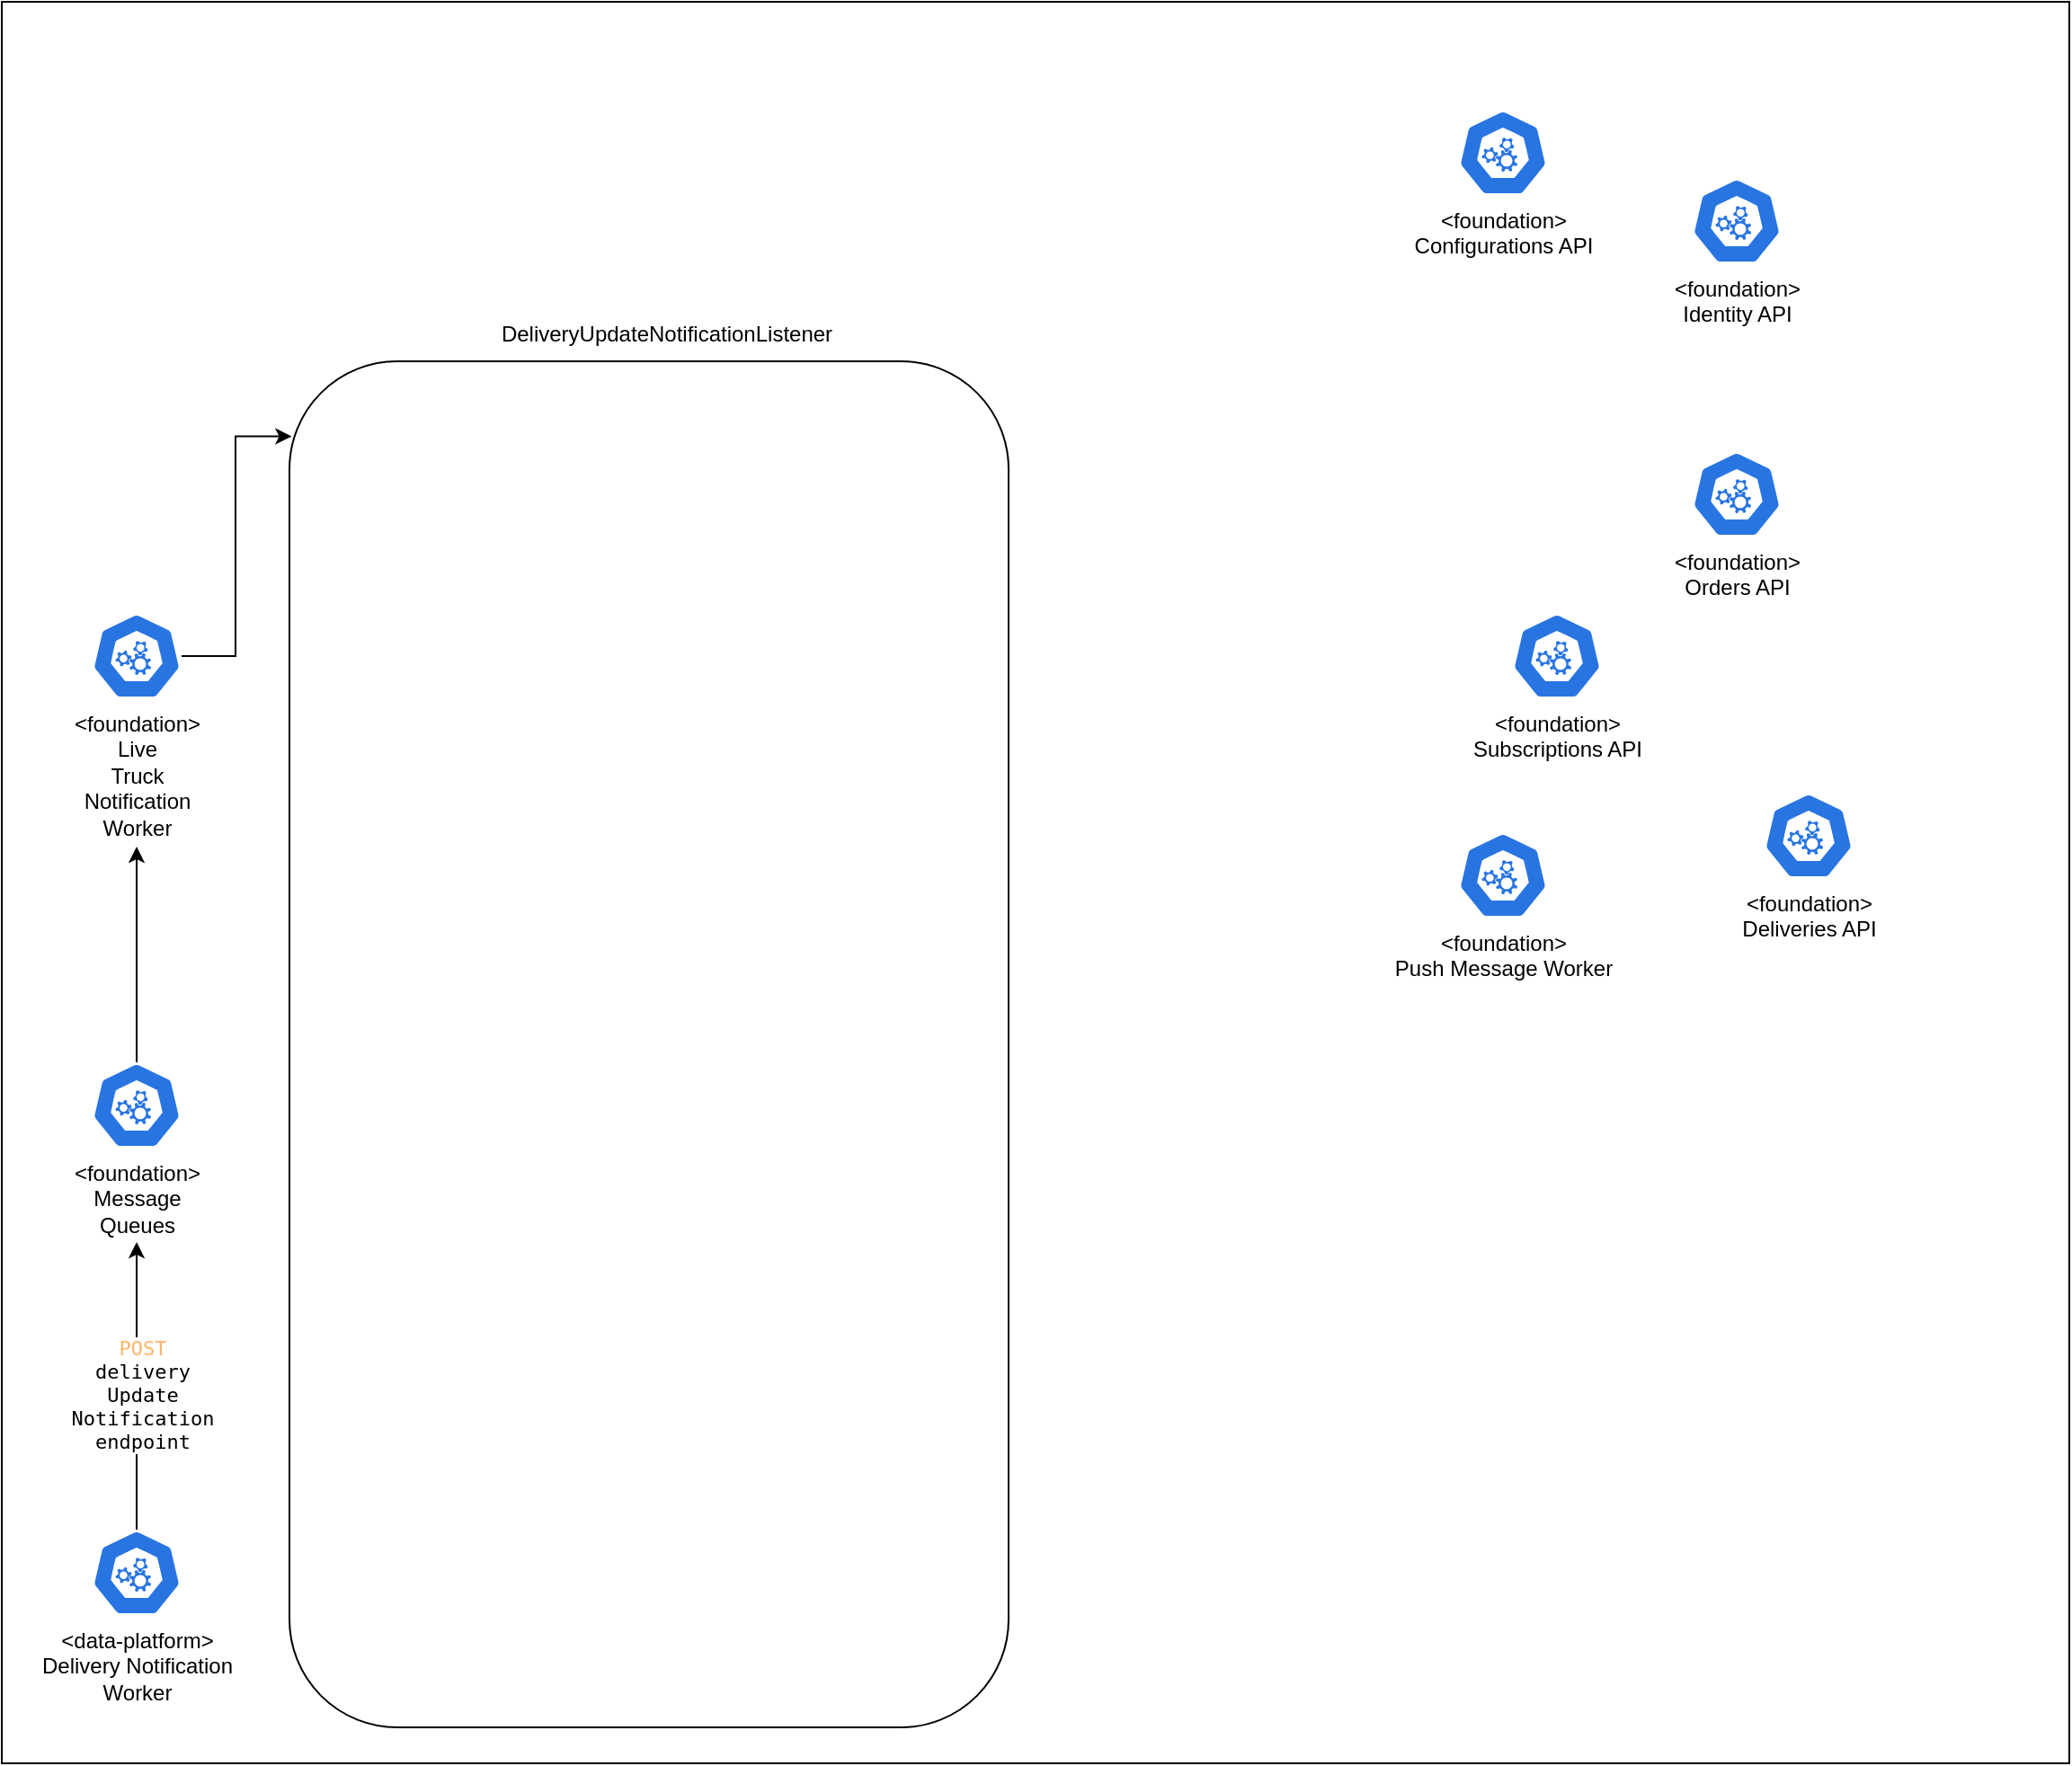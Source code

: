 <mxfile version="28.2.5">
  <diagram name="Page-1" id="JpLjQRSs1_Y3-2fLoofl">
    <mxGraphModel dx="1737" dy="937" grid="1" gridSize="10" guides="1" tooltips="1" connect="1" arrows="1" fold="1" page="1" pageScale="1" pageWidth="850" pageHeight="1100" math="0" shadow="0">
      <root>
        <mxCell id="0" />
        <mxCell id="1" parent="0" />
        <mxCell id="bUwDgFJh5-zK0ynBWb4o-1" value="" style="rounded=0;whiteSpace=wrap;html=1;" parent="1" vertex="1">
          <mxGeometry x="40" y="40" width="1150" height="980" as="geometry" />
        </mxCell>
        <mxCell id="bUwDgFJh5-zK0ynBWb4o-3" value="&amp;lt;data-platform&amp;gt;&lt;br&gt;Delivery Notification&lt;br&gt;Worker" style="aspect=fixed;sketch=0;html=1;dashed=0;whitespace=wrap;verticalLabelPosition=bottom;verticalAlign=top;fillColor=#2875E2;strokeColor=#ffffff;points=[[0.005,0.63,0],[0.1,0.2,0],[0.9,0.2,0],[0.5,0,0],[0.995,0.63,0],[0.72,0.99,0],[0.5,1,0],[0.28,0.99,0]];shape=mxgraph.kubernetes.icon2;prIcon=api" parent="1" vertex="1">
          <mxGeometry x="90" y="890" width="50" height="48" as="geometry" />
        </mxCell>
        <mxCell id="bUwDgFJh5-zK0ynBWb4o-6" value="&amp;lt;foundation&amp;gt;&lt;br&gt;Message&lt;div&gt;Queues&lt;br&gt;&lt;/div&gt;" style="aspect=fixed;sketch=0;html=1;dashed=0;whitespace=wrap;verticalLabelPosition=bottom;verticalAlign=top;fillColor=#2875E2;strokeColor=#ffffff;points=[[0.005,0.63,0],[0.1,0.2,0],[0.9,0.2,0],[0.5,0,0],[0.995,0.63,0],[0.72,0.99,0],[0.5,1,0],[0.28,0.99,0]];shape=mxgraph.kubernetes.icon2;prIcon=api" parent="1" vertex="1">
          <mxGeometry x="90" y="630" width="50" height="48" as="geometry" />
        </mxCell>
        <mxCell id="bUwDgFJh5-zK0ynBWb4o-7" style="edgeStyle=orthogonalEdgeStyle;rounded=0;orthogonalLoop=1;jettySize=auto;html=1;" parent="1" source="bUwDgFJh5-zK0ynBWb4o-3" edge="1">
          <mxGeometry relative="1" as="geometry">
            <mxPoint x="115" y="730" as="targetPoint" />
          </mxGeometry>
        </mxCell>
        <mxCell id="bUwDgFJh5-zK0ynBWb4o-8" value="Text" style="edgeLabel;html=1;align=center;verticalAlign=middle;resizable=0;points=[];" parent="bUwDgFJh5-zK0ynBWb4o-7" vertex="1" connectable="0">
          <mxGeometry x="-0.095" y="-4" relative="1" as="geometry">
            <mxPoint x="-1" as="offset" />
          </mxGeometry>
        </mxCell>
        <mxCell id="bUwDgFJh5-zK0ynBWb4o-9" value="&lt;code&gt;&lt;font style=&quot;color: rgb(255, 179, 102);&quot;&gt;POST&lt;/font&gt;&lt;br&gt;delivery&lt;br&gt;Update&lt;br&gt;Notification&lt;/code&gt;&lt;div&gt;&lt;code&gt;endpoint&lt;/code&gt;&lt;/div&gt;" style="edgeLabel;html=1;align=center;verticalAlign=middle;resizable=0;points=[];" parent="bUwDgFJh5-zK0ynBWb4o-7" vertex="1" connectable="0">
          <mxGeometry x="-0.061" y="-4" relative="1" as="geometry">
            <mxPoint x="-1" as="offset" />
          </mxGeometry>
        </mxCell>
        <mxCell id="bUwDgFJh5-zK0ynBWb4o-11" value="&amp;lt;foundation&amp;gt;&lt;br&gt;Live&lt;div&gt;Truck&lt;/div&gt;&lt;div&gt;Notification&lt;/div&gt;&lt;div&gt;Worker&lt;div&gt;&lt;br&gt;&lt;/div&gt;&lt;/div&gt;" style="aspect=fixed;sketch=0;html=1;dashed=0;whitespace=wrap;verticalLabelPosition=bottom;verticalAlign=top;fillColor=#2875E2;strokeColor=#ffffff;points=[[0.005,0.63,0],[0.1,0.2,0],[0.9,0.2,0],[0.5,0,0],[0.995,0.63,0],[0.72,0.99,0],[0.5,1,0],[0.28,0.99,0]];shape=mxgraph.kubernetes.icon2;prIcon=api" parent="1" vertex="1">
          <mxGeometry x="90" y="380" width="50" height="48" as="geometry" />
        </mxCell>
        <mxCell id="bUwDgFJh5-zK0ynBWb4o-17" value="&amp;lt;foundation&amp;gt;&lt;br&gt;Subscriptions API&lt;br&gt;&lt;div&gt;&lt;div&gt;&lt;br&gt;&lt;/div&gt;&lt;/div&gt;" style="aspect=fixed;sketch=0;html=1;dashed=0;whitespace=wrap;verticalLabelPosition=bottom;verticalAlign=top;fillColor=#2875E2;strokeColor=#ffffff;points=[[0.005,0.63,0],[0.1,0.2,0],[0.9,0.2,0],[0.5,0,0],[0.995,0.63,0],[0.72,0.99,0],[0.5,1,0],[0.28,0.99,0]];shape=mxgraph.kubernetes.icon2;prIcon=api" parent="1" vertex="1">
          <mxGeometry x="880" y="380" width="50" height="48" as="geometry" />
        </mxCell>
        <mxCell id="bUwDgFJh5-zK0ynBWb4o-19" value="&amp;lt;foundation&amp;gt;&lt;br&gt;Configurations API&lt;br&gt;&lt;div&gt;&lt;div&gt;&lt;br&gt;&lt;/div&gt;&lt;/div&gt;" style="aspect=fixed;sketch=0;html=1;dashed=0;whitespace=wrap;verticalLabelPosition=bottom;verticalAlign=top;fillColor=#2875E2;strokeColor=#ffffff;points=[[0.005,0.63,0],[0.1,0.2,0],[0.9,0.2,0],[0.5,0,0],[0.995,0.63,0],[0.72,0.99,0],[0.5,1,0],[0.28,0.99,0]];shape=mxgraph.kubernetes.icon2;prIcon=api" parent="1" vertex="1">
          <mxGeometry x="850" y="100" width="50" height="48" as="geometry" />
        </mxCell>
        <mxCell id="bUwDgFJh5-zK0ynBWb4o-20" value="&amp;lt;foundation&amp;gt;&lt;br&gt;Deliveries API&lt;br&gt;&lt;div&gt;&lt;div&gt;&lt;br&gt;&lt;/div&gt;&lt;/div&gt;" style="aspect=fixed;sketch=0;html=1;dashed=0;whitespace=wrap;verticalLabelPosition=bottom;verticalAlign=top;fillColor=#2875E2;strokeColor=#ffffff;points=[[0.005,0.63,0],[0.1,0.2,0],[0.9,0.2,0],[0.5,0,0],[0.995,0.63,0],[0.72,0.99,0],[0.5,1,0],[0.28,0.99,0]];shape=mxgraph.kubernetes.icon2;prIcon=api" parent="1" vertex="1">
          <mxGeometry x="1020" y="480" width="50" height="48" as="geometry" />
        </mxCell>
        <mxCell id="bUwDgFJh5-zK0ynBWb4o-21" value="&amp;lt;foundation&amp;gt;&lt;br&gt;Orders API&lt;br&gt;&lt;div&gt;&lt;div&gt;&lt;br&gt;&lt;/div&gt;&lt;/div&gt;" style="aspect=fixed;sketch=0;html=1;dashed=0;whitespace=wrap;verticalLabelPosition=bottom;verticalAlign=top;fillColor=#2875E2;strokeColor=#ffffff;points=[[0.005,0.63,0],[0.1,0.2,0],[0.9,0.2,0],[0.5,0,0],[0.995,0.63,0],[0.72,0.99,0],[0.5,1,0],[0.28,0.99,0]];shape=mxgraph.kubernetes.icon2;prIcon=api" parent="1" vertex="1">
          <mxGeometry x="980" y="290" width="50" height="48" as="geometry" />
        </mxCell>
        <mxCell id="bUwDgFJh5-zK0ynBWb4o-22" value="&amp;lt;foundation&amp;gt;&lt;br&gt;Identity API&lt;br&gt;&lt;div&gt;&lt;div&gt;&lt;br&gt;&lt;/div&gt;&lt;/div&gt;" style="aspect=fixed;sketch=0;html=1;dashed=0;whitespace=wrap;verticalLabelPosition=bottom;verticalAlign=top;fillColor=#2875E2;strokeColor=#ffffff;points=[[0.005,0.63,0],[0.1,0.2,0],[0.9,0.2,0],[0.5,0,0],[0.995,0.63,0],[0.72,0.99,0],[0.5,1,0],[0.28,0.99,0]];shape=mxgraph.kubernetes.icon2;prIcon=api" parent="1" vertex="1">
          <mxGeometry x="980" y="138" width="50" height="48" as="geometry" />
        </mxCell>
        <mxCell id="bUwDgFJh5-zK0ynBWb4o-25" value="&amp;lt;foundation&amp;gt;&lt;br&gt;Push Message Worker&lt;br&gt;&lt;div&gt;&lt;div&gt;&lt;br&gt;&lt;/div&gt;&lt;/div&gt;" style="aspect=fixed;sketch=0;html=1;dashed=0;whitespace=wrap;verticalLabelPosition=bottom;verticalAlign=top;fillColor=#2875E2;strokeColor=#ffffff;points=[[0.005,0.63,0],[0.1,0.2,0],[0.9,0.2,0],[0.5,0,0],[0.995,0.63,0],[0.72,0.99,0],[0.5,1,0],[0.28,0.99,0]];shape=mxgraph.kubernetes.icon2;prIcon=api" parent="1" vertex="1">
          <mxGeometry x="850" y="502" width="50" height="48" as="geometry" />
        </mxCell>
        <mxCell id="1HudzemWjimTBm2J36Nn-3" value="" style="endArrow=classic;html=1;rounded=0;exitX=0.5;exitY=0;exitDx=0;exitDy=0;exitPerimeter=0;" edge="1" parent="1" source="bUwDgFJh5-zK0ynBWb4o-6">
          <mxGeometry width="50" height="50" relative="1" as="geometry">
            <mxPoint x="260" y="560" as="sourcePoint" />
            <mxPoint x="115" y="510" as="targetPoint" />
          </mxGeometry>
        </mxCell>
        <mxCell id="1HudzemWjimTBm2J36Nn-4" value="" style="rounded=1;whiteSpace=wrap;html=1;" vertex="1" parent="1">
          <mxGeometry x="200" y="240" width="400" height="760" as="geometry" />
        </mxCell>
        <mxCell id="1HudzemWjimTBm2J36Nn-5" value="DeliveryUpdateNotificationListener" style="text;html=1;align=center;verticalAlign=middle;whiteSpace=wrap;rounded=0;" vertex="1" parent="1">
          <mxGeometry x="380" y="210" width="60" height="30" as="geometry" />
        </mxCell>
        <mxCell id="1HudzemWjimTBm2J36Nn-6" style="edgeStyle=orthogonalEdgeStyle;rounded=0;orthogonalLoop=1;jettySize=auto;html=1;entryX=0.003;entryY=0.055;entryDx=0;entryDy=0;entryPerimeter=0;" edge="1" parent="1" source="bUwDgFJh5-zK0ynBWb4o-11" target="1HudzemWjimTBm2J36Nn-4">
          <mxGeometry relative="1" as="geometry" />
        </mxCell>
      </root>
    </mxGraphModel>
  </diagram>
</mxfile>

